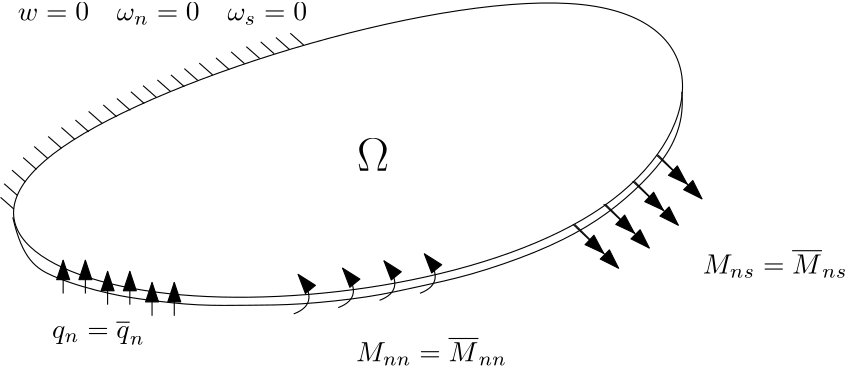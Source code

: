 <?xml version="1.0"?>
<!DOCTYPE ipe SYSTEM "ipe.dtd">
<ipe version="70206" creator="Ipe 7.2.7">
<info created="D:20180309155845" modified="D:20190119174540"/>
<ipestyle name="basic">
<symbol name="arrow/arc(spx)">
<path stroke="sym-stroke" fill="sym-stroke" pen="sym-pen">
0 0 m
-1 0.333 l
-1 -0.333 l
h
</path>
</symbol>
<symbol name="arrow/farc(spx)">
<path stroke="sym-stroke" fill="white" pen="sym-pen">
0 0 m
-1 0.333 l
-1 -0.333 l
h
</path>
</symbol>
<symbol name="arrow/ptarc(spx)">
<path stroke="sym-stroke" fill="sym-stroke" pen="sym-pen">
0 0 m
-1 0.333 l
-0.8 0 l
-1 -0.333 l
h
</path>
</symbol>
<symbol name="arrow/fptarc(spx)">
<path stroke="sym-stroke" fill="white" pen="sym-pen">
0 0 m
-1 0.333 l
-0.8 0 l
-1 -0.333 l
h
</path>
</symbol>
<symbol name="mark/circle(sx)" transformations="translations">
<path fill="sym-stroke">
0.6 0 0 0.6 0 0 e
0.4 0 0 0.4 0 0 e
</path>
</symbol>
<symbol name="mark/disk(sx)" transformations="translations">
<path fill="sym-stroke">
0.6 0 0 0.6 0 0 e
</path>
</symbol>
<symbol name="mark/fdisk(sfx)" transformations="translations">
<group>
<path fill="sym-fill">
0.5 0 0 0.5 0 0 e
</path>
<path fill="sym-stroke" fillrule="eofill">
0.6 0 0 0.6 0 0 e
0.4 0 0 0.4 0 0 e
</path>
</group>
</symbol>
<symbol name="mark/box(sx)" transformations="translations">
<path fill="sym-stroke" fillrule="eofill">
-0.6 -0.6 m
0.6 -0.6 l
0.6 0.6 l
-0.6 0.6 l
h
-0.4 -0.4 m
0.4 -0.4 l
0.4 0.4 l
-0.4 0.4 l
h
</path>
</symbol>
<symbol name="mark/square(sx)" transformations="translations">
<path fill="sym-stroke">
-0.6 -0.6 m
0.6 -0.6 l
0.6 0.6 l
-0.6 0.6 l
h
</path>
</symbol>
<symbol name="mark/fsquare(sfx)" transformations="translations">
<group>
<path fill="sym-fill">
-0.5 -0.5 m
0.5 -0.5 l
0.5 0.5 l
-0.5 0.5 l
h
</path>
<path fill="sym-stroke" fillrule="eofill">
-0.6 -0.6 m
0.6 -0.6 l
0.6 0.6 l
-0.6 0.6 l
h
-0.4 -0.4 m
0.4 -0.4 l
0.4 0.4 l
-0.4 0.4 l
h
</path>
</group>
</symbol>
<symbol name="mark/cross(sx)" transformations="translations">
<group>
<path fill="sym-stroke">
-0.43 -0.57 m
0.57 0.43 l
0.43 0.57 l
-0.57 -0.43 l
h
</path>
<path fill="sym-stroke">
-0.43 0.57 m
0.57 -0.43 l
0.43 -0.57 l
-0.57 0.43 l
h
</path>
</group>
</symbol>
<symbol name="arrow/fnormal(spx)">
<path stroke="sym-stroke" fill="white" pen="sym-pen">
0 0 m
-1 0.333 l
-1 -0.333 l
h
</path>
</symbol>
<symbol name="arrow/pointed(spx)">
<path stroke="sym-stroke" fill="sym-stroke" pen="sym-pen">
0 0 m
-1 0.333 l
-0.8 0 l
-1 -0.333 l
h
</path>
</symbol>
<symbol name="arrow/fpointed(spx)">
<path stroke="sym-stroke" fill="white" pen="sym-pen">
0 0 m
-1 0.333 l
-0.8 0 l
-1 -0.333 l
h
</path>
</symbol>
<symbol name="arrow/linear(spx)">
<path stroke="sym-stroke" pen="sym-pen">
-1 0.333 m
0 0 l
-1 -0.333 l
</path>
</symbol>
<symbol name="arrow/fdouble(spx)">
<path stroke="sym-stroke" fill="white" pen="sym-pen">
0 0 m
-1 0.333 l
-1 -0.333 l
h
-1 0 m
-2 0.333 l
-2 -0.333 l
h
</path>
</symbol>
<symbol name="arrow/double(spx)">
<path stroke="sym-stroke" fill="sym-stroke" pen="sym-pen">
0 0 m
-1 0.333 l
-1 -0.333 l
h
-1 0 m
-2 0.333 l
-2 -0.333 l
h
</path>
</symbol>
<pen name="heavier" value="0.8"/>
<pen name="fat" value="1.2"/>
<pen name="ultrafat" value="2"/>
<symbolsize name="large" value="5"/>
<symbolsize name="small" value="2"/>
<symbolsize name="tiny" value="1.1"/>
<arrowsize name="large" value="10"/>
<arrowsize name="small" value="5"/>
<arrowsize name="tiny" value="3"/>
<color name="red" value="1 0 0"/>
<color name="green" value="0 1 0"/>
<color name="blue" value="0 0 1"/>
<color name="yellow" value="1 1 0"/>
<color name="orange" value="1 0.647 0"/>
<color name="gold" value="1 0.843 0"/>
<color name="purple" value="0.627 0.125 0.941"/>
<color name="gray" value="0.745"/>
<color name="brown" value="0.647 0.165 0.165"/>
<color name="navy" value="0 0 0.502"/>
<color name="pink" value="1 0.753 0.796"/>
<color name="seagreen" value="0.18 0.545 0.341"/>
<color name="turquoise" value="0.251 0.878 0.816"/>
<color name="violet" value="0.933 0.51 0.933"/>
<color name="darkblue" value="0 0 0.545"/>
<color name="darkcyan" value="0 0.545 0.545"/>
<color name="darkgray" value="0.663"/>
<color name="darkgreen" value="0 0.392 0"/>
<color name="darkmagenta" value="0.545 0 0.545"/>
<color name="darkorange" value="1 0.549 0"/>
<color name="darkred" value="0.545 0 0"/>
<color name="lightblue" value="0.678 0.847 0.902"/>
<color name="lightcyan" value="0.878 1 1"/>
<color name="lightgray" value="0.827"/>
<color name="lightgreen" value="0.565 0.933 0.565"/>
<color name="lightyellow" value="1 1 0.878"/>
<dashstyle name="dashed" value="[4] 0"/>
<dashstyle name="dotted" value="[1 3] 0"/>
<dashstyle name="dash dotted" value="[4 2 1 2] 0"/>
<dashstyle name="dash dot dotted" value="[4 2 1 2 1 2] 0"/>
<textsize name="large" value="\large"/>
<textsize name="Large" value="\Large"/>
<textsize name="LARGE" value="\LARGE"/>
<textsize name="huge" value="\huge"/>
<textsize name="Huge" value="\Huge"/>
<textsize name="small" value="\small"/>
<textsize name="footnote" value="\footnotesize"/>
<textsize name="tiny" value="\tiny"/>
<textstyle name="center" begin="\begin{center}" end="\end{center}"/>
<textstyle name="itemize" begin="\begin{itemize}" end="\end{itemize}"/>
<textstyle name="item" begin="\begin{itemize}\item{}" end="\end{itemize}"/>
<gridsize name="4 pts" value="4"/>
<gridsize name="8 pts (~3 mm)" value="8"/>
<gridsize name="16 pts (~6 mm)" value="16"/>
<gridsize name="32 pts (~12 mm)" value="32"/>
<gridsize name="10 pts (~3.5 mm)" value="10"/>
<gridsize name="20 pts (~7 mm)" value="20"/>
<gridsize name="14 pts (~5 mm)" value="14"/>
<gridsize name="28 pts (~10 mm)" value="28"/>
<gridsize name="56 pts (~20 mm)" value="56"/>
<anglesize name="90 deg" value="90"/>
<anglesize name="60 deg" value="60"/>
<anglesize name="45 deg" value="45"/>
<anglesize name="30 deg" value="30"/>
<anglesize name="22.5 deg" value="22.5"/>
<opacity name="10%" value="0.1"/>
<opacity name="30%" value="0.3"/>
<opacity name="50%" value="0.5"/>
<opacity name="75%" value="0.75"/>
<tiling name="falling" angle="-60" step="4" width="1"/>
<tiling name="rising" angle="30" step="4" width="1"/>
</ipestyle>
<page>
<layer name="alpha"/>
<view layers="alpha" active="alpha"/>
<path layer="alpha" matrix="1 0 0 1 -0.287719 -8" stroke="black">
144 608
224 544
436 576
448 700 u
</path>
<path stroke="white" pen="0.8" cap="1" join="1">
194.923 601.61 m
194.923 601.61 l
</path>
<path stroke="white" pen="0.8" cap="1" join="1">
194.187 597.929 m
194.187 597.929 l
</path>
<path stroke="white" pen="0.8" cap="1" join="1">
242.033 651.665 m
242.033 651.665 l
</path>
<path stroke="white" pen="0.8" cap="1" join="1">
242.033 651.665 m
242.033 651.665 l
</path>
<path stroke="white" pen="0.8" cap="1" join="1">
355.025 622.674 m
355.025 622.674 l
</path>
<path stroke="white" pen="0.8" cap="1" join="1">
295.599 625.731 m
295.599 625.731 l
</path>
<path stroke="white" pen="0.8" cap="1" join="1">
212.053 623.524 m
212.053 623.524 l
</path>
<path stroke="white" pen="0.8" cap="1" join="1">
212.619 621.259 m
212.619 621.259 l
</path>
<path stroke="white" pen="0.8" cap="1" join="1">
212.902 618.427 m
212.902 618.427 l
</path>
<path stroke="black">
267.83 632.584 m
263.016 636.831 l
</path>
<path matrix="1 0 0 1 -6.01784 -1.86838" stroke="black">
267.83 632.584 m
263.016 636.831 l
</path>
<path matrix="1 0 0 1 -11.3973 -3.8503" stroke="black">
267.83 632.584 m
263.016 636.831 l
</path>
<path matrix="1 0 0 1 -16.2105 -6.11536" stroke="black">
267.83 632.584 m
263.016 636.831 l
</path>
<path matrix="1 0 0 1 -21.1076 -7.91957" stroke="black">
267.83 632.584 m
263.016 636.831 l
</path>
<path matrix="1 0 0 1 -26.2625 -9.98152" stroke="black">
267.83 632.584 m
263.016 636.831 l
</path>
<path matrix="1 0 0 1 -30.6441 -12.1724" stroke="black">
267.83 632.584 m
263.016 636.831 l
</path>
<path matrix="1 0 0 1 -35.6701 -14.621" stroke="black">
267.83 632.584 m
263.016 636.831 l
</path>
<path matrix="1 0 0 1 -40.5672 -16.9407" stroke="black">
267.83 632.584 m
263.016 636.831 l
</path>
<path matrix="1 0 0 1 -45.851 -19.2604" stroke="black">
267.83 632.584 m
263.016 636.831 l
</path>
<path matrix="1 0 0 1 -50.6193 -22.3533" stroke="black">
267.83 632.584 m
263.016 636.831 l
</path>
<path matrix="1 0 0 1 -55.6453 -25.0596" stroke="black">
267.83 632.584 m
263.016 636.831 l
</path>
<path matrix="1 0 0 1 -60.4136 -28.2814" stroke="black">
267.83 632.584 m
263.016 636.831 l
</path>
<path matrix="1 0 0 1 -65.4396 -31.8898" stroke="black">
267.83 632.584 m
263.016 636.831 l
</path>
<path matrix="1 0 0 1 -69.4346 -35.8848" stroke="black">
267.83 632.584 m
263.016 636.831 l
</path>
<path matrix="1 0 0 1 -73.4296 -40.3953" stroke="black">
267.83 632.584 m
263.016 636.831 l
</path>
<path matrix="1 0 0 1 -76.2648 -45.2924" stroke="black">
267.83 632.584 m
263.016 636.831 l
</path>
<path matrix="1 0 0 1 -77.5535 -50.1895" stroke="black">
267.83 632.584 m
263.016 636.831 l
</path>
<path matrix="1 0 0 1 26.7467 8.87614" stroke="black">
267.83 632.584 m
263.016 636.831 l
</path>
<path matrix="1 0 0 1 21.5657 7.35428" stroke="black">
267.83 632.584 m
263.016 636.831 l
</path>
<path matrix="1 0 0 1 16.0991 5.7718" stroke="black">
267.83 632.584 m
263.016 636.831 l
</path>
<path matrix="1 0 0 1 10.9202 4.04551" stroke="black">
267.83 632.584 m
263.016 636.831 l
</path>
<path matrix="1 0 0 1 5.45348 2.17529" stroke="black">
267.83 632.584 m
263.016 636.831 l
</path>
<path stroke="black" arrow="normal/normal">
291.008 544.684 m
301.122 548.476
292.588 558.906 c
</path>
<path matrix="1 0 0 1 15.9995 2.24507" stroke="black" arrow="normal/normal">
291.008 544.684 m
301.122 548.476
292.588 558.906 c
</path>
<path matrix="1 0 0 1 30.904 4.88176" stroke="black" arrow="normal/normal">
291.008 544.684 m
301.122 548.476
292.588 558.906 c
</path>
<path matrix="1 0 0 1 45.4427 7.41024" stroke="black" arrow="normal/normal">
291.008 544.684 m
301.122 548.476
292.588 558.906 c
</path>
<path stroke="black" arrow="normal/normal">
391.515 576.922 m
402.577 566.492 l
</path>
<path stroke="black" arrow="normal/normal">
392.147 576.922 m
407.95 561.119 l
</path>
<path matrix="1 0 0 1 11.0621 7.26937" stroke="black" arrow="normal/normal">
391.515 576.922 m
402.577 566.492 l
</path>
<path matrix="1 0 0 1 11.0621 7.26937" stroke="black" arrow="normal/normal">
392.147 576.922 m
407.95 561.119 l
</path>
<path matrix="1 0 0 1 21.4921 15.4869" stroke="black" arrow="normal/normal">
391.515 576.922 m
402.577 566.492 l
</path>
<path matrix="1 0 0 1 21.4921 15.4869" stroke="black" arrow="normal/normal">
392.147 576.922 m
407.95 561.119 l
</path>
<path matrix="1 0 0 1 30.0259 24.968" stroke="black" arrow="normal/normal">
391.515 576.922 m
402.577 566.492 l
</path>
<path matrix="1 0 0 1 30.0259 24.968" stroke="black" arrow="normal/normal">
392.147 576.922 m
407.95 561.119 l
</path>
<text matrix="1 0 0 1 -4.54971 21.5004" transformations="translations" pos="196.19 628.755" stroke="black" type="label" width="104.204" height="6.425" depth="1.49" valign="baseline" style="math">w=0 \quad \omega_n=0 \quad \omega_s = 0</text>
<text transformations="translations" pos="313.448 527.616" stroke="black" type="label" width="54.396" height="8.805" depth="1.49" valign="baseline" style="math">M_{nn} = \overline{M}_{nn}</text>
<text transformations="translations" pos="438.292 559.222" stroke="black" type="label" width="52.066" height="8.805" depth="1.49" valign="baseline" style="math">M_{ns} = \overline{M}_{ns}</text>
<path stroke="black">
189.869 579.45 m
193.345 564.279
203.143 557.642
226.216 551.321
237.91 549.741
256.241 547.528
275.521 547.844
292.272 547.844
319.137 550.689
335.572 554.481
353.904 558.274
378.872 566.808
397.204 575.973
410.794 586.087
422.173 597.466
429.126 607.895
431.338 618.009
430.706 624.647 c
</path>
<text matrix="1 0 0 1 -13.2745 -7.58543" transformations="translations" pos="327.039 603.787" stroke="black" type="label" width="11.493" height="11.761" depth="0" valign="baseline" size="LARGE" style="math">\Omega</text>
<path stroke="black" arrow="normal/normal">
224 548 m
224 560 l
</path>
<path matrix="1 0 0 1 8 0" stroke="black" arrow="normal/normal">
224 548 m
224 560 l
</path>
<path matrix="1 0 0 1 16 -4" stroke="black" arrow="normal/normal">
224 548 m
224 560 l
</path>
<path matrix="1 0 0 1 24 -4" stroke="black" arrow="normal/normal">
224 548 m
224 560 l
</path>
<path matrix="1 0 0 1 -8 4" stroke="black" arrow="normal/normal">
224 548 m
224 560 l
</path>
<path matrix="1 0 0 1 -16 4" stroke="black" arrow="normal/normal">
224 548 m
224 560 l
</path>
<text matrix="1 0 0 1 -12 -4" transformations="translations" pos="216 540" stroke="black" type="label" width="33.382" height="6.287" depth="2.43" valign="baseline" style="math">q_n = \overline{q}_n</text>
</page>
</ipe>

